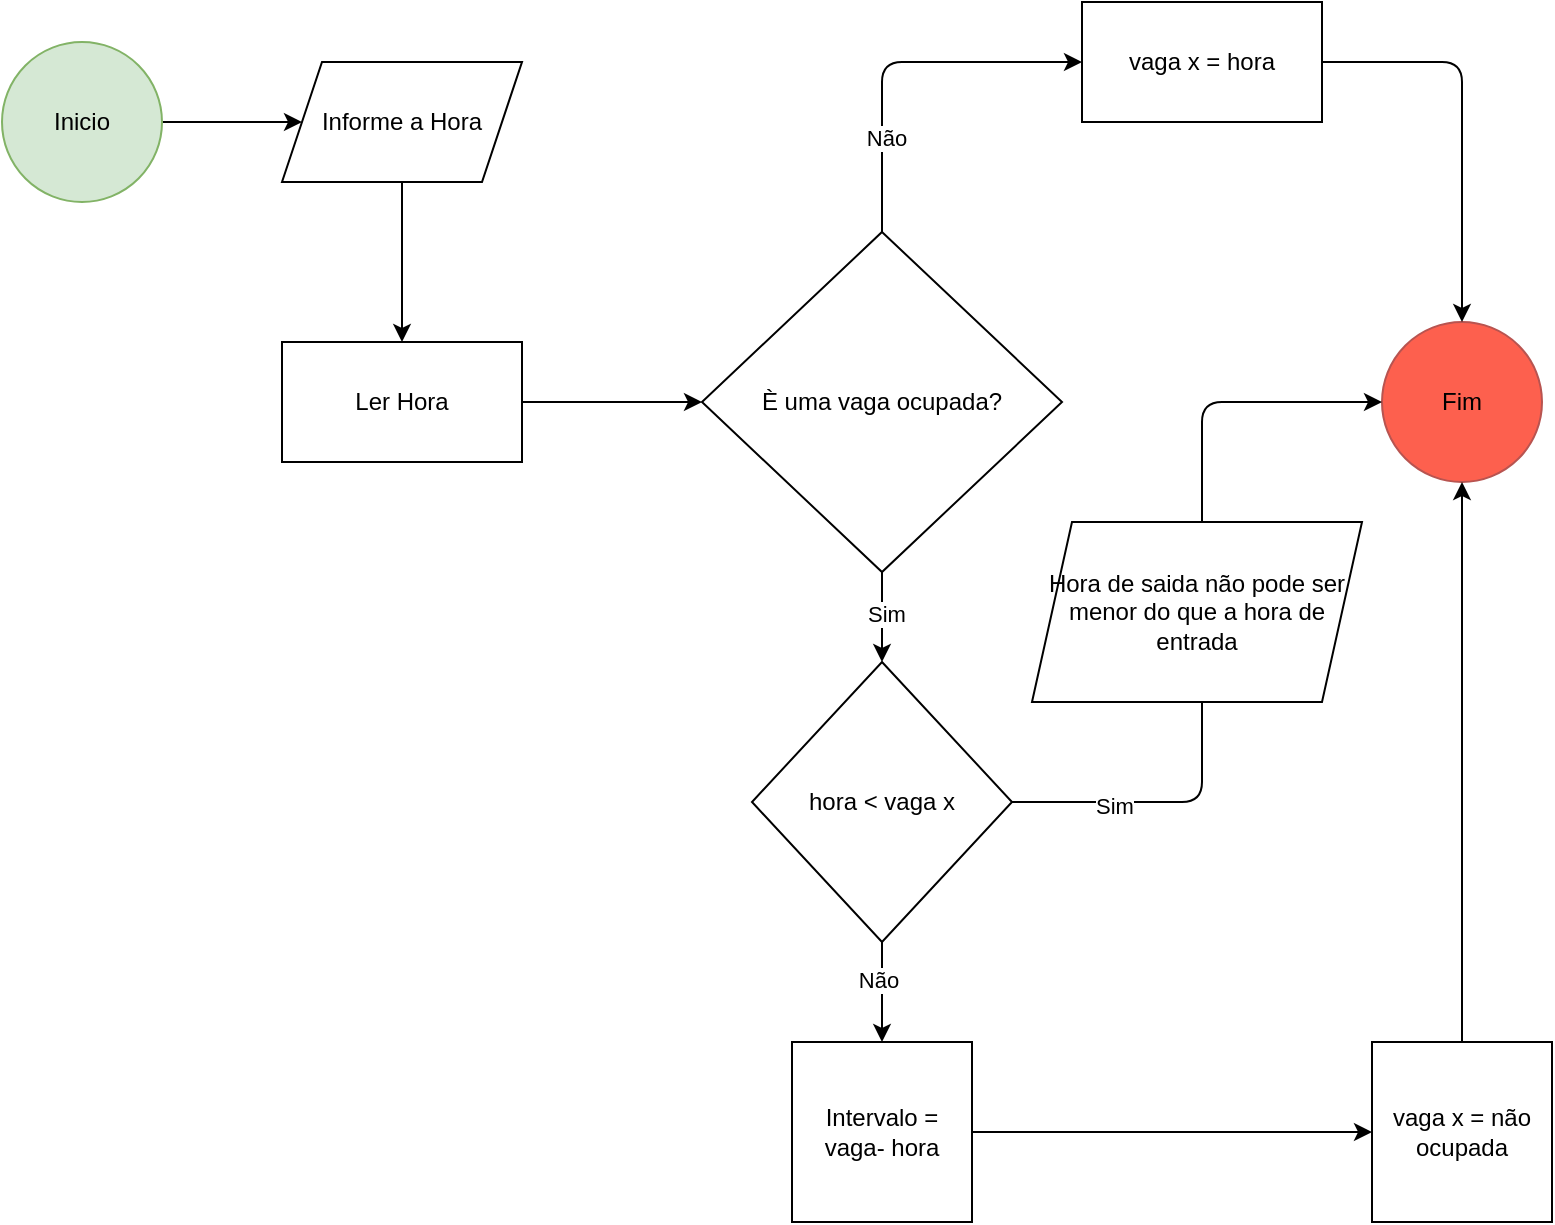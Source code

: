 <mxfile>
    <diagram id="nZun1SHYuvjnw0T4st5T" name="Page-1">
        <mxGraphModel dx="787" dy="779" grid="1" gridSize="10" guides="1" tooltips="1" connect="1" arrows="1" fold="1" page="1" pageScale="1" pageWidth="850" pageHeight="1100" math="0" shadow="0">
            <root>
                <mxCell id="0"/>
                <mxCell id="1" parent="0"/>
                <mxCell id="5" value="" style="edgeStyle=none;html=1;" edge="1" parent="1" source="2" target="4">
                    <mxGeometry relative="1" as="geometry"/>
                </mxCell>
                <mxCell id="2" value="Inicio" style="ellipse;whiteSpace=wrap;html=1;aspect=fixed;fillColor=#d5e8d4;strokeColor=#82b366;" vertex="1" parent="1">
                    <mxGeometry x="40" y="40" width="80" height="80" as="geometry"/>
                </mxCell>
                <mxCell id="3" value="Fim" style="ellipse;whiteSpace=wrap;html=1;aspect=fixed;fillColor=light-dark(#fd604e, #f76756);strokeColor=#b85450;" vertex="1" parent="1">
                    <mxGeometry x="730" y="180" width="80" height="80" as="geometry"/>
                </mxCell>
                <mxCell id="7" value="" style="edgeStyle=none;html=1;" edge="1" parent="1" source="4" target="6">
                    <mxGeometry relative="1" as="geometry"/>
                </mxCell>
                <mxCell id="4" value="Informe a Hora" style="shape=parallelogram;perimeter=parallelogramPerimeter;whiteSpace=wrap;html=1;fixedSize=1;" vertex="1" parent="1">
                    <mxGeometry x="180" y="50" width="120" height="60" as="geometry"/>
                </mxCell>
                <mxCell id="9" value="" style="edgeStyle=none;html=1;" edge="1" parent="1" source="6" target="8">
                    <mxGeometry relative="1" as="geometry"/>
                </mxCell>
                <mxCell id="6" value="Ler Hora" style="whiteSpace=wrap;html=1;" vertex="1" parent="1">
                    <mxGeometry x="180" y="190" width="120" height="60" as="geometry"/>
                </mxCell>
                <mxCell id="11" value="" style="edgeStyle=none;html=1;" edge="1" parent="1" source="8" target="10">
                    <mxGeometry relative="1" as="geometry">
                        <Array as="points">
                            <mxPoint x="480" y="50"/>
                        </Array>
                    </mxGeometry>
                </mxCell>
                <mxCell id="12" value="Não" style="edgeLabel;html=1;align=center;verticalAlign=middle;resizable=0;points=[];" vertex="1" connectable="0" parent="11">
                    <mxGeometry x="-0.492" y="-2" relative="1" as="geometry">
                        <mxPoint as="offset"/>
                    </mxGeometry>
                </mxCell>
                <mxCell id="18" value="" style="edgeStyle=none;html=1;" edge="1" parent="1" source="24" target="17">
                    <mxGeometry relative="1" as="geometry">
                        <Array as="points">
                            <mxPoint x="480" y="380"/>
                            <mxPoint x="480" y="485"/>
                        </Array>
                    </mxGeometry>
                </mxCell>
                <mxCell id="27" value="Não" style="edgeLabel;html=1;align=center;verticalAlign=middle;resizable=0;points=[];" vertex="1" connectable="0" parent="18">
                    <mxGeometry x="0.674" y="-2" relative="1" as="geometry">
                        <mxPoint as="offset"/>
                    </mxGeometry>
                </mxCell>
                <mxCell id="8" value="È uma vaga ocupada?" style="rhombus;whiteSpace=wrap;html=1;" vertex="1" parent="1">
                    <mxGeometry x="390" y="135" width="180" height="170" as="geometry"/>
                </mxCell>
                <mxCell id="13" style="edgeStyle=none;html=1;exitX=1;exitY=0.5;exitDx=0;exitDy=0;entryX=0.5;entryY=0;entryDx=0;entryDy=0;" edge="1" parent="1" source="10" target="3">
                    <mxGeometry relative="1" as="geometry">
                        <Array as="points">
                            <mxPoint x="770" y="50"/>
                        </Array>
                    </mxGeometry>
                </mxCell>
                <mxCell id="10" value="vaga x = hora" style="whiteSpace=wrap;html=1;" vertex="1" parent="1">
                    <mxGeometry x="580" y="20" width="120" height="60" as="geometry"/>
                </mxCell>
                <mxCell id="20" style="edgeStyle=none;html=1;exitX=0.5;exitY=0;exitDx=0;exitDy=0;entryX=0.5;entryY=1;entryDx=0;entryDy=0;" edge="1" parent="1" source="22" target="3">
                    <mxGeometry relative="1" as="geometry">
                        <Array as="points">
                            <mxPoint x="770" y="380"/>
                        </Array>
                    </mxGeometry>
                </mxCell>
                <mxCell id="17" value="Intervalo = vaga- hora" style="whiteSpace=wrap;html=1;" vertex="1" parent="1">
                    <mxGeometry x="435" y="540" width="90" height="90" as="geometry"/>
                </mxCell>
                <mxCell id="23" value="" style="edgeStyle=none;html=1;exitX=1;exitY=0.5;exitDx=0;exitDy=0;entryX=0;entryY=0.5;entryDx=0;entryDy=0;" edge="1" parent="1" source="17" target="22">
                    <mxGeometry relative="1" as="geometry">
                        <mxPoint x="600" y="380" as="sourcePoint"/>
                        <mxPoint x="770" y="260" as="targetPoint"/>
                        <Array as="points"/>
                    </mxGeometry>
                </mxCell>
                <mxCell id="22" value="vaga x = não ocupada" style="whiteSpace=wrap;html=1;aspect=fixed;" vertex="1" parent="1">
                    <mxGeometry x="725" y="540" width="90" height="90" as="geometry"/>
                </mxCell>
                <mxCell id="25" value="" style="edgeStyle=none;html=1;" edge="1" parent="1" source="8" target="24">
                    <mxGeometry relative="1" as="geometry">
                        <mxPoint x="480" y="305" as="sourcePoint"/>
                        <mxPoint x="610" y="485" as="targetPoint"/>
                        <Array as="points"/>
                    </mxGeometry>
                </mxCell>
                <mxCell id="26" value="Sim" style="edgeLabel;html=1;align=center;verticalAlign=middle;resizable=0;points=[];" vertex="1" connectable="0" parent="25">
                    <mxGeometry x="-0.096" y="2" relative="1" as="geometry">
                        <mxPoint as="offset"/>
                    </mxGeometry>
                </mxCell>
                <mxCell id="28" style="edgeStyle=none;html=1;exitX=1;exitY=0.5;exitDx=0;exitDy=0;entryX=0;entryY=0.5;entryDx=0;entryDy=0;" edge="1" parent="1" source="24" target="3">
                    <mxGeometry relative="1" as="geometry">
                        <Array as="points">
                            <mxPoint x="640" y="420"/>
                            <mxPoint x="640" y="220"/>
                        </Array>
                    </mxGeometry>
                </mxCell>
                <mxCell id="29" value="Sim" style="edgeLabel;html=1;align=center;verticalAlign=middle;resizable=0;points=[];" vertex="1" connectable="0" parent="28">
                    <mxGeometry x="-0.735" y="-2" relative="1" as="geometry">
                        <mxPoint as="offset"/>
                    </mxGeometry>
                </mxCell>
                <mxCell id="24" value="hora &amp;lt; vaga x" style="rhombus;whiteSpace=wrap;html=1;" vertex="1" parent="1">
                    <mxGeometry x="415" y="350" width="130" height="140" as="geometry"/>
                </mxCell>
                <mxCell id="30" value="Hora de saida não pode ser menor do que a hora de entrada" style="shape=parallelogram;perimeter=parallelogramPerimeter;whiteSpace=wrap;html=1;fixedSize=1;" vertex="1" parent="1">
                    <mxGeometry x="555" y="280" width="165" height="90" as="geometry"/>
                </mxCell>
            </root>
        </mxGraphModel>
    </diagram>
</mxfile>